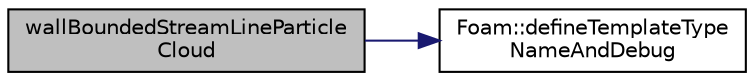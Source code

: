 digraph "wallBoundedStreamLineParticleCloud"
{
  bgcolor="transparent";
  edge [fontname="Helvetica",fontsize="10",labelfontname="Helvetica",labelfontsize="10"];
  node [fontname="Helvetica",fontsize="10",shape=record];
  rankdir="LR";
  Node1 [label="wallBoundedStreamLineParticle\lCloud",height=0.2,width=0.4,color="black", fillcolor="grey75", style="filled" fontcolor="black"];
  Node1 -> Node2 [color="midnightblue",fontsize="10",style="solid",fontname="Helvetica"];
  Node2 [label="Foam::defineTemplateType\lNameAndDebug",height=0.2,width=0.4,color="black",URL="$namespaceFoam.html#ae495379dd9e7b70b49c1507fc2dc1680"];
}
